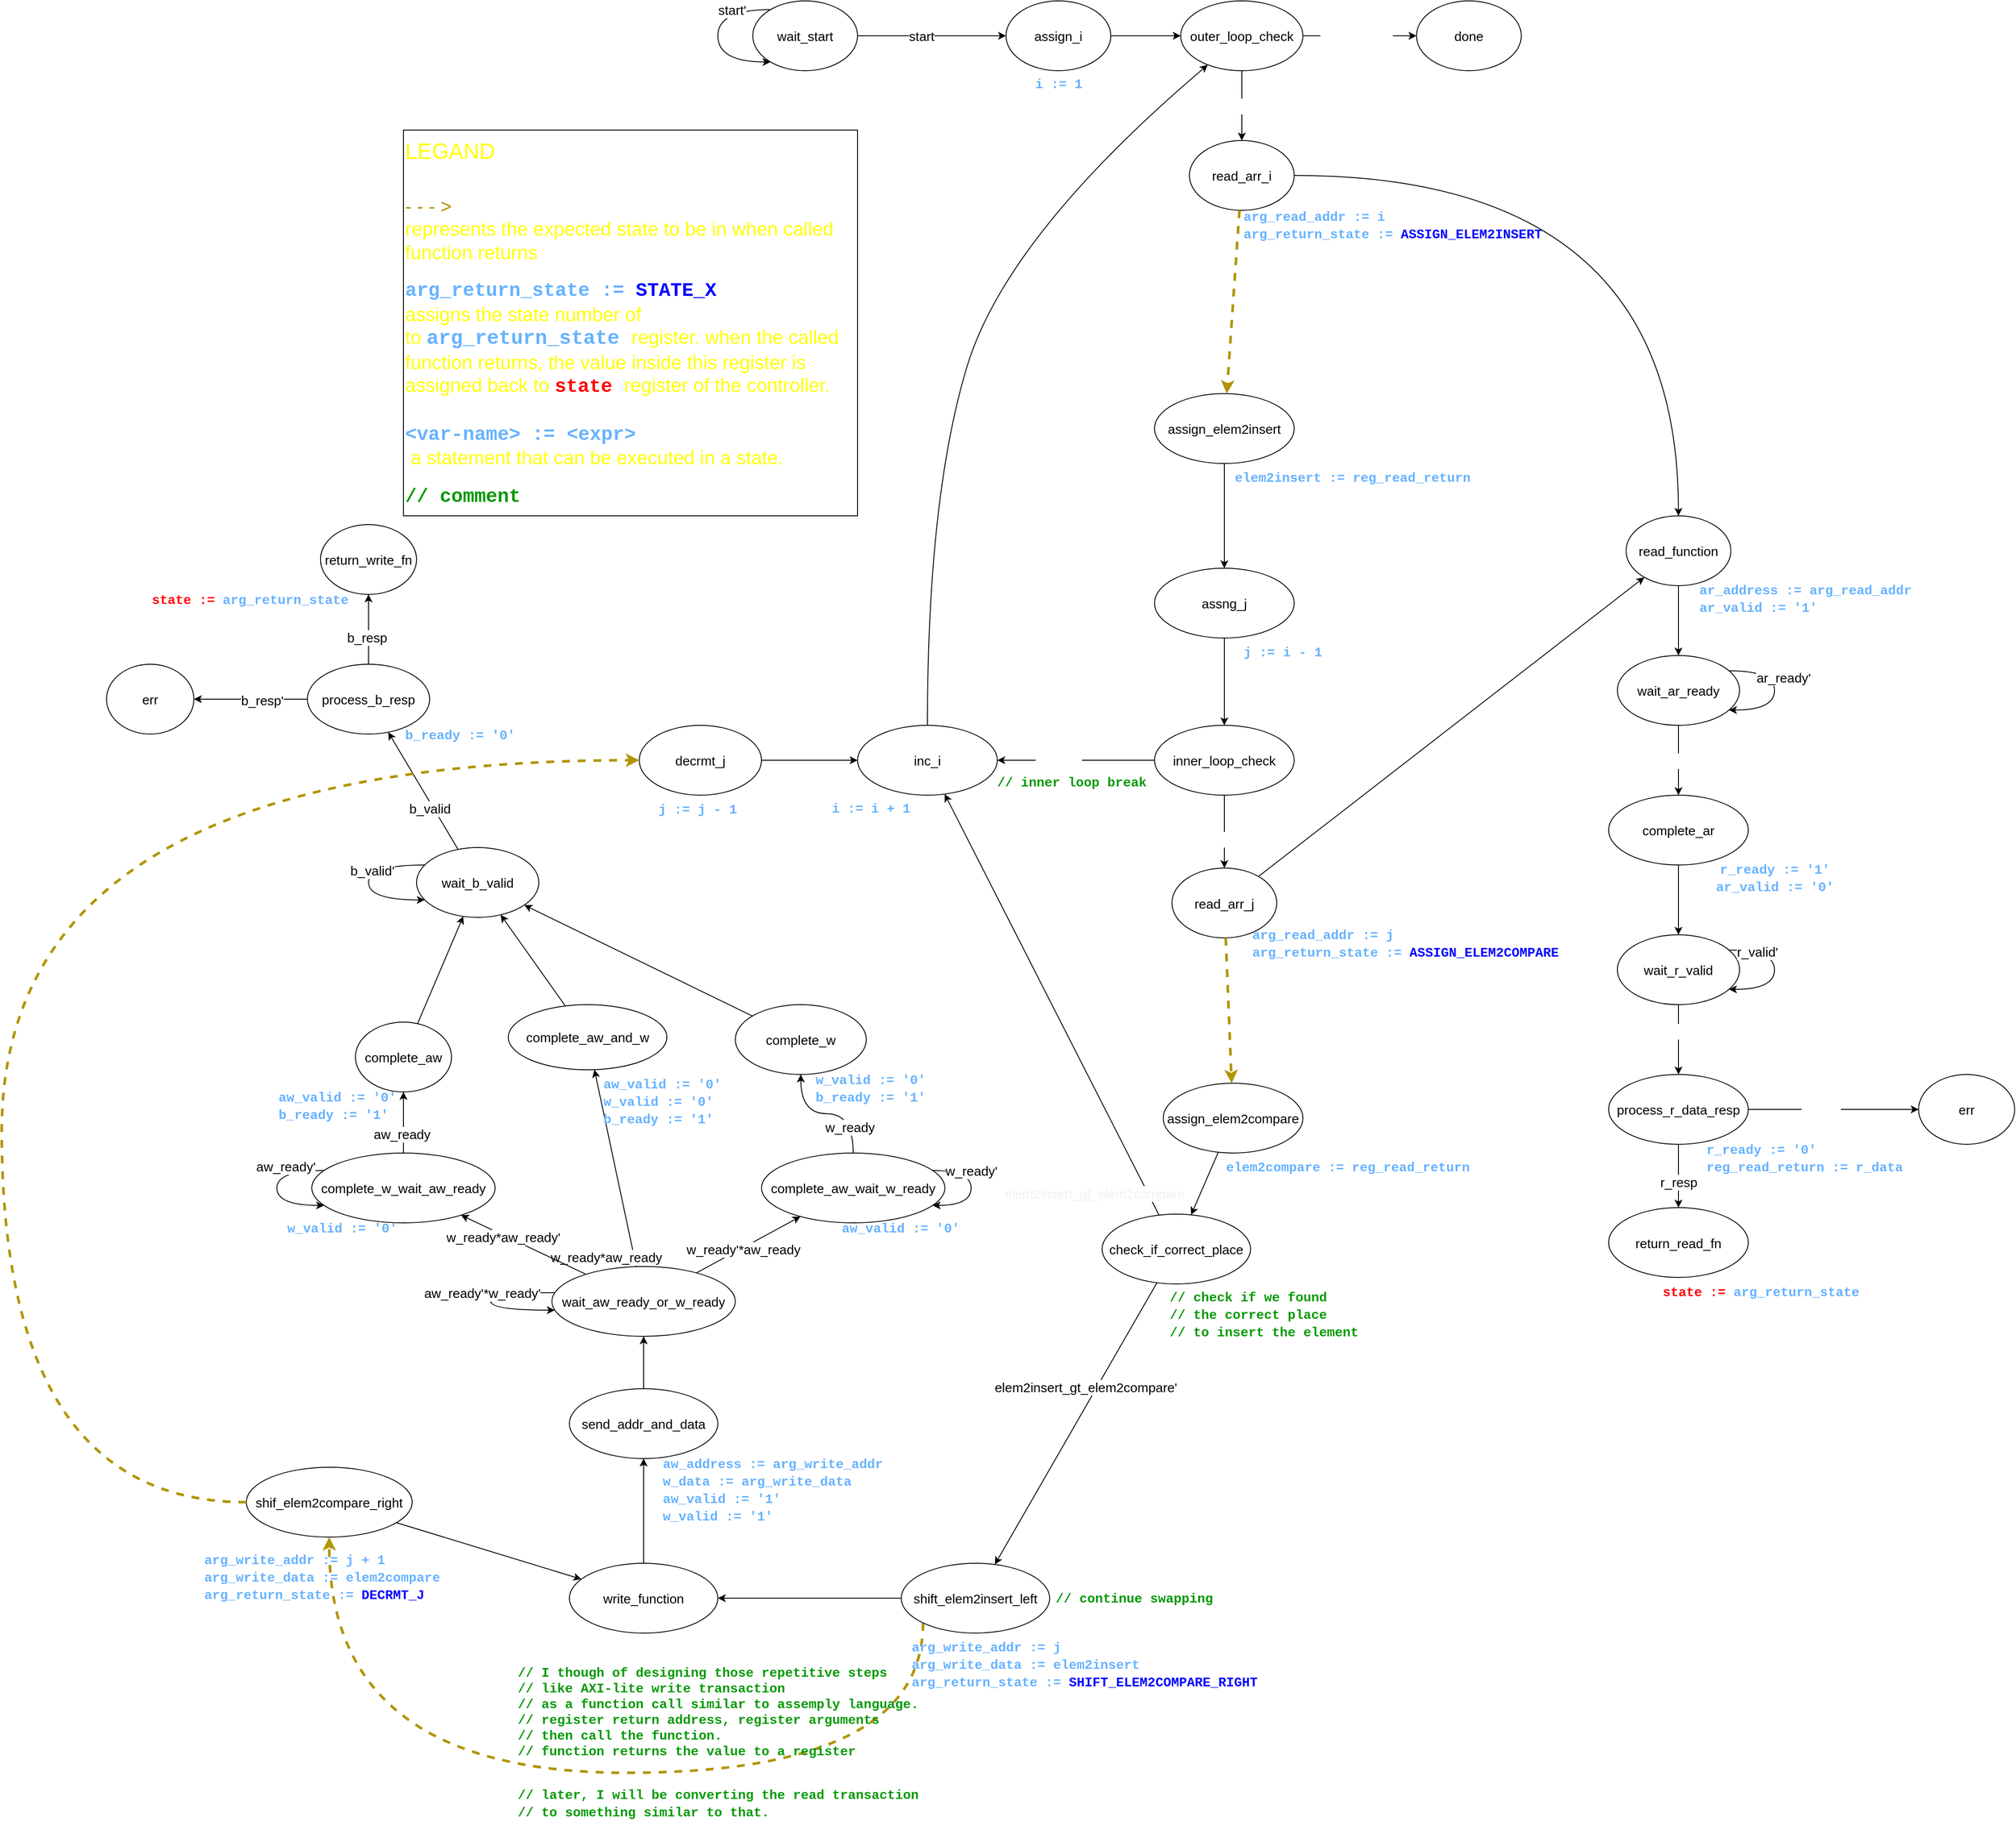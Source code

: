 <mxfile>
    <diagram name="Page-1" id="099fd60b-425b-db50-ffb0-6b813814b670">
        <mxGraphModel dx="3077" dy="1251" grid="1" gridSize="10" guides="1" tooltips="1" connect="1" arrows="1" fold="1" page="1" pageScale="1" pageWidth="850" pageHeight="1100" background="none" math="0" shadow="0">
            <root>
                <mxCell id="0"/>
                <mxCell id="1" parent="0"/>
                <mxCell id="6" value="" style="html=1;fontSize=15;fontStyle=0" parent="1" source="2" target="5" edge="1">
                    <mxGeometry relative="1" as="geometry"/>
                </mxCell>
                <mxCell id="7" value="start" style="edgeLabel;html=1;align=center;verticalAlign=middle;resizable=0;points=[];fontSize=15;" parent="6" vertex="1" connectable="0">
                    <mxGeometry x="-0.143" y="-3" relative="1" as="geometry">
                        <mxPoint y="-3" as="offset"/>
                    </mxGeometry>
                </mxCell>
                <mxCell id="2" value="&lt;font style=&quot;font-size: 15px;&quot;&gt;wait_start&lt;/font&gt;" style="ellipse;whiteSpace=wrap;html=1;rounded=0;" parent="1" vertex="1">
                    <mxGeometry x="120" y="460" width="120" height="80" as="geometry"/>
                </mxCell>
                <mxCell id="3" style="edgeStyle=orthogonalEdgeStyle;html=1;fontSize=15;curved=1;fontStyle=0" parent="1" source="2" target="2" edge="1">
                    <mxGeometry relative="1" as="geometry">
                        <mxPoint x="150" y="570" as="targetPoint"/>
                        <Array as="points">
                            <mxPoint x="80" y="530"/>
                        </Array>
                    </mxGeometry>
                </mxCell>
                <mxCell id="8" value="start'" style="edgeLabel;html=1;align=center;verticalAlign=middle;resizable=0;points=[];fontSize=15;" parent="3" vertex="1" connectable="0">
                    <mxGeometry x="-0.405" y="-10" relative="1" as="geometry">
                        <mxPoint x="9" y="10" as="offset"/>
                    </mxGeometry>
                </mxCell>
                <mxCell id="11" value="" style="html=1;fontSize=15;fontColor=#66B2FF;fontStyle=0" parent="1" source="5" target="10" edge="1">
                    <mxGeometry relative="1" as="geometry"/>
                </mxCell>
                <mxCell id="13" value="" style="html=1;fontSize=15;fontColor=#66B2FF;fontStyle=0" parent="1" source="10" target="12" edge="1">
                    <mxGeometry relative="1" as="geometry"/>
                </mxCell>
                <mxCell id="15" value="i_lt_arr_size'" style="edgeLabel;html=1;align=center;verticalAlign=middle;resizable=0;points=[];fontSize=15;fontColor=#FFFFFF;" parent="13" vertex="1" connectable="0">
                    <mxGeometry x="-0.256" relative="1" as="geometry">
                        <mxPoint x="12" as="offset"/>
                    </mxGeometry>
                </mxCell>
                <mxCell id="17" value="" style="html=1;fontSize=15;fontColor=#FFFFFF;fontStyle=0" parent="1" source="10" target="16" edge="1">
                    <mxGeometry relative="1" as="geometry"/>
                </mxCell>
                <mxCell id="10" value="&lt;font style=&quot;font-size: 15px;&quot;&gt;outer_loop_check&lt;br&gt;&lt;/font&gt;" style="ellipse;whiteSpace=wrap;html=1;rounded=0;" parent="1" vertex="1">
                    <mxGeometry x="610" y="460" width="140" height="80" as="geometry"/>
                </mxCell>
                <mxCell id="12" value="&lt;font style=&quot;font-size: 15px;&quot;&gt;done&lt;br&gt;&lt;/font&gt;" style="ellipse;whiteSpace=wrap;html=1;rounded=0;" parent="1" vertex="1">
                    <mxGeometry x="880" y="460" width="120" height="80" as="geometry"/>
                </mxCell>
                <mxCell id="20" value="i_lt_arr_size" style="edgeLabel;html=1;align=center;verticalAlign=middle;resizable=0;points=[];fontSize=15;fontColor=#FFFFFF;" parent="1" vertex="1" connectable="0">
                    <mxGeometry x="690.001" y="580" as="geometry"/>
                </mxCell>
                <mxCell id="52" value="" style="html=1;fontSize=15;fontColor=#FFFFFF;fontStyle=0" parent="1" source="48" target="85" edge="1">
                    <mxGeometry relative="1" as="geometry">
                        <mxPoint x="700" y="1420" as="targetPoint"/>
                    </mxGeometry>
                </mxCell>
                <mxCell id="53" value="j_gte_0" style="edgeLabel;html=1;align=center;verticalAlign=middle;resizable=0;points=[];fontSize=15;fontColor=#FFFFFF;" parent="52" vertex="1" connectable="0">
                    <mxGeometry x="0.188" relative="1" as="geometry">
                        <mxPoint as="offset"/>
                    </mxGeometry>
                </mxCell>
                <mxCell id="54" style="edgeStyle=orthogonalEdgeStyle;curved=1;html=1;fontSize=15;fontColor=#FFFFFF;fontStyle=0" parent="1" source="48" target="155" edge="1">
                    <mxGeometry relative="1" as="geometry">
                        <mxPoint x="470" y="1330" as="targetPoint"/>
                    </mxGeometry>
                </mxCell>
                <mxCell id="56" value="j_gte_0'" style="edgeLabel;html=1;align=center;verticalAlign=middle;resizable=0;points=[];fontSize=15;fontColor=#FFFFFF;" parent="54" vertex="1" connectable="0">
                    <mxGeometry x="0.42" y="1" relative="1" as="geometry">
                        <mxPoint x="18" y="-1" as="offset"/>
                    </mxGeometry>
                </mxCell>
                <mxCell id="48" value="&lt;font style=&quot;font-size: 15px;&quot;&gt;inner_loop_check&lt;br&gt;&lt;/font&gt;" style="ellipse;whiteSpace=wrap;html=1;rounded=0;" parent="1" vertex="1">
                    <mxGeometry x="580" y="1290" width="160" height="80" as="geometry"/>
                </mxCell>
                <mxCell id="57" value="&lt;font face=&quot;Courier New&quot; color=&quot;#009900&quot;&gt;&lt;b&gt;// inner loop break&lt;/b&gt;&lt;/font&gt;" style="text;html=1;align=center;verticalAlign=middle;resizable=0;points=[];autosize=1;strokeColor=none;fillColor=none;fontSize=15;fontColor=#FFFFFF;" parent="1" vertex="1">
                    <mxGeometry x="390" y="1340" width="190" height="30" as="geometry"/>
                </mxCell>
                <mxCell id="108" value="" style="edgeStyle=none;html=1;fontStyle=0" parent="1" source="102" target="107" edge="1">
                    <mxGeometry relative="1" as="geometry"/>
                </mxCell>
                <mxCell id="121" value="" style="html=1;fontSize=15;fontStyle=0" parent="1" source="107" target="120" edge="1">
                    <mxGeometry relative="1" as="geometry"/>
                </mxCell>
                <mxCell id="123" value="elem2insert_gt_elem2compare'" style="edgeLabel;html=1;align=center;verticalAlign=middle;resizable=0;points=[];fontSize=15;" parent="121" vertex="1" connectable="0">
                    <mxGeometry x="-0.696" y="-1" relative="1" as="geometry">
                        <mxPoint x="-53" y="71" as="offset"/>
                    </mxGeometry>
                </mxCell>
                <mxCell id="131" value="" style="html=1;fontSize=15;fontStyle=0" parent="1" source="120" target="130" edge="1">
                    <mxGeometry relative="1" as="geometry"/>
                </mxCell>
                <mxCell id="128" value="" style="html=1;fontSize=15;fontStyle=0" parent="1" source="125" target="48" edge="1">
                    <mxGeometry relative="1" as="geometry">
                        <mxPoint x="660" y="1310" as="targetPoint"/>
                    </mxGeometry>
                </mxCell>
                <mxCell id="163" value="" style="edgeStyle=none;html=1;" parent="1" source="130" target="162" edge="1">
                    <mxGeometry relative="1" as="geometry"/>
                </mxCell>
                <mxCell id="148" style="html=1;fontSize=15;fontColor=#FF0000;fontStyle=0" parent="1" source="132" target="130" edge="1">
                    <mxGeometry relative="1" as="geometry"/>
                </mxCell>
                <mxCell id="178" style="edgeStyle=none;html=1;fontSize=15;" parent="1" source="149" target="155" edge="1">
                    <mxGeometry relative="1" as="geometry"/>
                </mxCell>
                <mxCell id="161" value="" style="curved=1;endArrow=classic;html=1;fontSize=15;fontColor=#FF0000;fontStyle=0" parent="1" source="155" target="10" edge="1">
                    <mxGeometry width="50" height="50" relative="1" as="geometry">
                        <mxPoint x="420" y="1000" as="sourcePoint"/>
                        <mxPoint x="590" y="240" as="targetPoint"/>
                        <Array as="points">
                            <mxPoint x="320" y="1030"/>
                            <mxPoint x="410" y="730"/>
                        </Array>
                    </mxGeometry>
                </mxCell>
                <mxCell id="169" value="" style="edgeStyle=none;html=1;fontSize=15;" parent="1" source="162" target="168" edge="1">
                    <mxGeometry relative="1" as="geometry"/>
                </mxCell>
                <mxCell id="173" value="" style="edgeStyle=none;html=1;fontSize=15;" parent="1" source="168" target="172" edge="1">
                    <mxGeometry relative="1" as="geometry"/>
                </mxCell>
                <mxCell id="198" value="w_ready*aw_ready" style="edgeLabel;html=1;align=center;verticalAlign=middle;resizable=0;points=[];fontSize=15;" parent="173" vertex="1" connectable="0">
                    <mxGeometry x="0.469" relative="1" as="geometry">
                        <mxPoint y="154" as="offset"/>
                    </mxGeometry>
                </mxCell>
                <mxCell id="175" value="" style="edgeStyle=none;html=1;fontSize=15;" parent="1" source="168" target="174" edge="1">
                    <mxGeometry relative="1" as="geometry"/>
                </mxCell>
                <mxCell id="196" value="w_ready*aw_ready'" style="edgeLabel;html=1;align=center;verticalAlign=middle;resizable=0;points=[];fontSize=15;" parent="175" vertex="1" connectable="0">
                    <mxGeometry x="0.313" y="2" relative="1" as="geometry">
                        <mxPoint as="offset"/>
                    </mxGeometry>
                </mxCell>
                <mxCell id="177" value="" style="edgeStyle=none;html=1;fontSize=15;" parent="1" source="168" target="176" edge="1">
                    <mxGeometry relative="1" as="geometry"/>
                </mxCell>
                <mxCell id="197" value="w_ready'*aw_ready" style="edgeLabel;html=1;align=center;verticalAlign=middle;resizable=0;points=[];fontSize=15;" parent="177" vertex="1" connectable="0">
                    <mxGeometry x="0.219" y="-1" relative="1" as="geometry">
                        <mxPoint x="-20" y="11" as="offset"/>
                    </mxGeometry>
                </mxCell>
                <mxCell id="194" style="edgeStyle=orthogonalEdgeStyle;html=1;fontSize=15;curved=1;" parent="1" source="168" target="168" edge="1">
                    <mxGeometry relative="1" as="geometry">
                        <mxPoint x="-180" y="1900" as="targetPoint"/>
                        <Array as="points">
                            <mxPoint x="-180" y="1950"/>
                        </Array>
                    </mxGeometry>
                </mxCell>
                <mxCell id="195" value="aw_ready'*w_ready'" style="edgeLabel;html=1;align=center;verticalAlign=middle;resizable=0;points=[];fontSize=15;" parent="194" vertex="1" connectable="0">
                    <mxGeometry x="-0.199" y="5" relative="1" as="geometry">
                        <mxPoint x="-17" y="-5" as="offset"/>
                    </mxGeometry>
                </mxCell>
                <mxCell id="168" value="&lt;font style=&quot;font-size: 15px;&quot;&gt;wait_aw_ready_or_w_ready&lt;br&gt;&lt;/font&gt;" style="ellipse;whiteSpace=wrap;html=1;rounded=0;" parent="1" vertex="1">
                    <mxGeometry x="-110" y="1910" width="210" height="80" as="geometry"/>
                </mxCell>
                <mxCell id="180" value="" style="group" parent="1" vertex="1" connectable="0">
                    <mxGeometry x="-10" y="1290" width="140" height="110" as="geometry"/>
                </mxCell>
                <mxCell id="149" value="&lt;font style=&quot;font-size: 15px;&quot;&gt;decrmt_j&lt;br&gt;&lt;/font&gt;" style="ellipse;whiteSpace=wrap;html=1;rounded=0;" parent="180" vertex="1">
                    <mxGeometry width="140" height="80" as="geometry"/>
                </mxCell>
                <mxCell id="179" value="&lt;font face=&quot;Courier New&quot;&gt;&lt;b&gt;&lt;span style=&quot;color: rgb(102, 178, 255); font-size: 15px; font-style: normal; font-variant-ligatures: normal; font-variant-caps: normal; letter-spacing: normal; orphans: 2; text-align: center; text-indent: 0px; text-transform: none; widows: 2; word-spacing: 0px; -webkit-text-stroke-width: 0px; text-decoration-thickness: initial; text-decoration-style: initial; text-decoration-color: initial; float: none; display: inline !important;&quot;&gt;j := j - 1&lt;/span&gt;&lt;/b&gt;&lt;/font&gt;" style="text;whiteSpace=wrap;html=1;fontSize=15;fontColor=#FFFFFF;" parent="180" vertex="1">
                    <mxGeometry x="20" y="80" width="100" height="30" as="geometry"/>
                </mxCell>
                <mxCell id="181" value="" style="group" parent="1" vertex="1" connectable="0">
                    <mxGeometry x="200" y="1290" width="200" height="110" as="geometry"/>
                </mxCell>
                <mxCell id="155" value="&lt;font style=&quot;font-size: 15px;&quot;&gt;inc_i&lt;br&gt;&lt;/font&gt;" style="ellipse;whiteSpace=wrap;html=1;rounded=0;" parent="181" vertex="1">
                    <mxGeometry x="40" width="160" height="80" as="geometry"/>
                </mxCell>
                <mxCell id="160" value="&lt;font color=&quot;#66b2ff&quot;&gt;&lt;font face=&quot;Courier New&quot;&gt;&lt;b&gt;i := i + 1&lt;/b&gt;&lt;/font&gt;&lt;br&gt;&lt;/font&gt;" style="text;html=1;align=center;verticalAlign=middle;resizable=0;points=[];autosize=1;strokeColor=none;fillColor=none;fontSize=15;fontColor=#FFFFFF;" parent="181" vertex="1">
                    <mxGeometry y="80" width="110" height="30" as="geometry"/>
                </mxCell>
                <mxCell id="182" value="" style="group" parent="1" vertex="1" connectable="0">
                    <mxGeometry x="410" y="460" width="120" height="110" as="geometry"/>
                </mxCell>
                <mxCell id="5" value="&lt;font style=&quot;font-size: 15px;&quot;&gt;assign_i&lt;br&gt;&lt;/font&gt;" style="ellipse;whiteSpace=wrap;html=1;rounded=0;" parent="182" vertex="1">
                    <mxGeometry width="120" height="80" as="geometry"/>
                </mxCell>
                <mxCell id="9" value="&lt;font face=&quot;Courier New&quot; color=&quot;#66b2ff&quot;&gt;&lt;b&gt;i := 1&lt;/b&gt;&lt;/font&gt;" style="text;html=1;align=center;verticalAlign=middle;resizable=0;points=[];autosize=1;strokeColor=none;fillColor=none;fontSize=15;" parent="182" vertex="1">
                    <mxGeometry x="20" y="80" width="80" height="30" as="geometry"/>
                </mxCell>
                <mxCell id="186" value="" style="group" parent="1" vertex="1" connectable="0">
                    <mxGeometry x="580" y="1110" width="210" height="110" as="geometry"/>
                </mxCell>
                <mxCell id="125" value="&lt;font style=&quot;font-size: 15px;&quot;&gt;assng_j&lt;br&gt;&lt;/font&gt;" style="ellipse;whiteSpace=wrap;html=1;rounded=0;" parent="186" vertex="1">
                    <mxGeometry width="160" height="80" as="geometry"/>
                </mxCell>
                <mxCell id="129" value="&lt;div style=&quot;text-align: center;&quot;&gt;&lt;span style=&quot;background-color: initial;&quot;&gt;&lt;font face=&quot;Courier New&quot; color=&quot;#66b2ff&quot;&gt;&lt;b&gt;j := i - 1&lt;/b&gt;&lt;/font&gt;&lt;/span&gt;&lt;/div&gt;" style="text;whiteSpace=wrap;html=1;fontSize=15;fontColor=#FFFFFF;" parent="186" vertex="1">
                    <mxGeometry x="100" y="80" width="110" height="30" as="geometry"/>
                </mxCell>
                <mxCell id="191" value="" style="group" parent="1" vertex="1" connectable="0">
                    <mxGeometry x="-160" y="2250" width="480" height="300" as="geometry"/>
                </mxCell>
                <mxCell id="130" value="&lt;font style=&quot;font-size: 15px;&quot;&gt;write_function&lt;br&gt;&lt;/font&gt;" style="ellipse;whiteSpace=wrap;html=1;rounded=0;" parent="191" vertex="1">
                    <mxGeometry x="70" width="170" height="80" as="geometry"/>
                </mxCell>
                <mxCell id="146" value="&lt;div style=&quot;color: rgb(255, 255, 255); text-align: left;&quot;&gt;&lt;b style=&quot;color: rgb(0, 153, 0); font-family: &amp;quot;Courier New&amp;quot;; background-color: initial;&quot;&gt;// later, I will be converting the read transaction&lt;/b&gt;&lt;/div&gt;&lt;div style=&quot;color: rgb(255, 255, 255); text-align: left;&quot;&gt;&lt;b style=&quot;color: rgb(0, 153, 0); font-family: &amp;quot;Courier New&amp;quot;; background-color: initial;&quot;&gt;// to something similar to that.&lt;/b&gt;&lt;/div&gt;" style="text;html=1;align=center;verticalAlign=middle;resizable=0;points=[];autosize=1;strokeColor=none;fillColor=none;fontSize=15;fontColor=#FF0000;" parent="191" vertex="1">
                    <mxGeometry y="250" width="480" height="50" as="geometry"/>
                </mxCell>
                <mxCell id="192" value="" style="group" parent="1" vertex="1" connectable="0">
                    <mxGeometry x="-510" y="2140" width="290" height="150" as="geometry"/>
                </mxCell>
                <mxCell id="132" value="&lt;font style=&quot;font-size: 15px;&quot;&gt;shif_elem2compare_right&lt;br&gt;&lt;/font&gt;" style="ellipse;whiteSpace=wrap;html=1;rounded=0;" parent="192" vertex="1">
                    <mxGeometry x="50" width="190" height="80" as="geometry"/>
                </mxCell>
                <mxCell id="144" value="&lt;font face=&quot;Courier New&quot;&gt;&lt;b&gt;&lt;span style=&quot;color: rgb(102, 178, 255); font-size: 15px; font-style: normal; font-variant-ligatures: normal; font-variant-caps: normal; letter-spacing: normal; orphans: 2; text-align: center; text-indent: 0px; text-transform: none; widows: 2; word-spacing: 0px; -webkit-text-stroke-width: 0px; text-decoration-thickness: initial; text-decoration-style: initial; text-decoration-color: initial; float: none; display: inline !important;&quot;&gt;arg_write_addr := j + 1&lt;br&gt;&lt;/span&gt;&lt;/b&gt;&lt;/font&gt;&lt;b style=&quot;font-family: &amp;quot;Courier New&amp;quot;;&quot;&gt;&lt;span style=&quot;color: rgb(102, 178, 255); text-align: center;&quot;&gt;arg_write_data :=&amp;nbsp;&lt;/span&gt;&lt;/b&gt;&lt;font face=&quot;Courier New&quot;&gt;&lt;font color=&quot;#66b2ff&quot;&gt;&lt;b&gt;elem2compare&lt;/b&gt;&lt;/font&gt;&lt;br style=&quot;border-color: rgb(0, 0, 0); color: rgb(102, 178, 255); font-size: 15px; font-style: normal; font-variant-ligatures: normal; font-variant-caps: normal; letter-spacing: normal; orphans: 2; text-align: center; text-indent: 0px; text-transform: none; widows: 2; word-spacing: 0px; -webkit-text-stroke-width: 0px; text-decoration-thickness: initial; text-decoration-style: initial; text-decoration-color: initial;&quot;&gt;&lt;/font&gt;&lt;b style=&quot;font-family: &amp;quot;Courier New&amp;quot;;&quot;&gt;&lt;span style=&quot;color: rgb(102, 178, 255); text-align: center;&quot;&gt;arg_&lt;/span&gt;&lt;/b&gt;&lt;font face=&quot;Courier New&quot;&gt;&lt;span style=&quot;orphans: 2; text-align: center; text-indent: 0px; widows: 2; text-decoration-thickness: initial; text-decoration-style: initial; text-decoration-color: initial; float: none; display: inline !important;&quot;&gt;&lt;b style=&quot;&quot;&gt;&lt;font color=&quot;#66b2ff&quot;&gt;return_state := &lt;/font&gt;&lt;font color=&quot;#0000ff&quot;&gt;DECRMT_J&lt;/font&gt;&lt;/b&gt;&lt;br&gt;&lt;font color=&quot;#66b2ff&quot;&gt;&lt;b&gt;&amp;nbsp;&lt;/b&gt;&lt;/font&gt;&lt;/span&gt;&lt;/font&gt;" style="text;whiteSpace=wrap;html=1;fontSize=15;fontColor=#FFFFFF;" parent="192" vertex="1">
                    <mxGeometry y="90" width="290" height="60" as="geometry"/>
                </mxCell>
                <mxCell id="202" value="" style="group" parent="1" vertex="1" connectable="0">
                    <mxGeometry x="-425" y="1770" width="250" height="110" as="geometry"/>
                </mxCell>
                <mxCell id="174" value="&lt;font style=&quot;font-size: 15px;&quot;&gt;complete_w_wait_aw_ready&lt;br&gt;&lt;/font&gt;" style="ellipse;whiteSpace=wrap;html=1;rounded=0;" parent="202" vertex="1">
                    <mxGeometry x="40" y="10" width="210" height="80" as="geometry"/>
                </mxCell>
                <mxCell id="201" value="&lt;font face=&quot;Courier New&quot;&gt;&lt;b&gt;&lt;span style=&quot;color: rgb(102, 178, 255); font-size: 15px; font-style: normal; font-variant-ligatures: normal; font-variant-caps: normal; letter-spacing: normal; orphans: 2; text-align: center; text-indent: 0px; text-transform: none; widows: 2; word-spacing: 0px; -webkit-text-stroke-width: 0px; text-decoration-thickness: initial; text-decoration-style: initial; text-decoration-color: initial; float: none; display: inline !important;&quot;&gt;w_valid := '0'&lt;/span&gt;&lt;/b&gt;&lt;/font&gt;&lt;font face=&quot;Courier New&quot;&gt;&lt;span style=&quot;orphans: 2; text-align: center; text-indent: 0px; widows: 2; text-decoration-thickness: initial; text-decoration-style: initial; text-decoration-color: initial; float: none; display: inline !important;&quot;&gt;&lt;br&gt;&lt;font color=&quot;#66b2ff&quot;&gt;&lt;b&gt;&amp;nbsp;&lt;/b&gt;&lt;/font&gt;&lt;/span&gt;&lt;/font&gt;" style="text;whiteSpace=wrap;html=1;fontSize=15;fontColor=#FFFFFF;" parent="202" vertex="1">
                    <mxGeometry x="10" y="80" width="140" height="30" as="geometry"/>
                </mxCell>
                <mxCell id="204" style="edgeStyle=orthogonalEdgeStyle;curved=1;html=1;fontSize=15;" parent="202" source="174" target="174" edge="1">
                    <mxGeometry relative="1" as="geometry">
                        <Array as="points">
                            <mxPoint y="70"/>
                        </Array>
                    </mxGeometry>
                </mxCell>
                <mxCell id="209" value="aw_ready'" style="edgeLabel;html=1;align=center;verticalAlign=middle;resizable=0;points=[];fontSize=15;" parent="204" vertex="1" connectable="0">
                    <mxGeometry x="-0.565" y="3" relative="1" as="geometry">
                        <mxPoint x="-12" y="-8" as="offset"/>
                    </mxGeometry>
                </mxCell>
                <mxCell id="203" value="" style="group" parent="1" vertex="1" connectable="0">
                    <mxGeometry x="130" y="1780" width="230" height="100" as="geometry"/>
                </mxCell>
                <mxCell id="176" value="&lt;font style=&quot;font-size: 15px;&quot;&gt;complete_aw_wait_w_ready&lt;br&gt;&lt;/font&gt;" style="ellipse;whiteSpace=wrap;html=1;rounded=0;" parent="203" vertex="1">
                    <mxGeometry width="210" height="80" as="geometry"/>
                </mxCell>
                <mxCell id="200" value="&lt;font face=&quot;Courier New&quot;&gt;&lt;b&gt;&lt;span style=&quot;color: rgb(102, 178, 255); font-size: 15px; font-style: normal; font-variant-ligatures: normal; font-variant-caps: normal; letter-spacing: normal; orphans: 2; text-align: center; text-indent: 0px; text-transform: none; widows: 2; word-spacing: 0px; -webkit-text-stroke-width: 0px; text-decoration-thickness: initial; text-decoration-style: initial; text-decoration-color: initial; float: none; display: inline !important;&quot;&gt;aw_valid := '0'&lt;/span&gt;&lt;/b&gt;&lt;/font&gt;&lt;font face=&quot;Courier New&quot;&gt;&lt;span style=&quot;orphans: 2; text-align: center; text-indent: 0px; widows: 2; text-decoration-thickness: initial; text-decoration-style: initial; text-decoration-color: initial; float: none; display: inline !important;&quot;&gt;&lt;br&gt;&lt;font color=&quot;#66b2ff&quot;&gt;&lt;b&gt;&amp;nbsp;&lt;/b&gt;&lt;/font&gt;&lt;/span&gt;&lt;/font&gt;" style="text;whiteSpace=wrap;html=1;fontSize=15;fontColor=#FFFFFF;" parent="203" vertex="1">
                    <mxGeometry x="90" y="70" width="140" height="30" as="geometry"/>
                </mxCell>
                <mxCell id="214" style="edgeStyle=orthogonalEdgeStyle;curved=1;html=1;fontSize=15;" parent="203" source="176" target="176" edge="1">
                    <mxGeometry relative="1" as="geometry">
                        <Array as="points">
                            <mxPoint x="240" y="60"/>
                        </Array>
                    </mxGeometry>
                </mxCell>
                <mxCell id="215" value="w_ready'" style="edgeLabel;html=1;align=center;verticalAlign=middle;resizable=0;points=[];fontSize=15;" parent="214" vertex="1" connectable="0">
                    <mxGeometry x="-0.615" y="-1" relative="1" as="geometry">
                        <mxPoint x="19" y="-1" as="offset"/>
                    </mxGeometry>
                </mxCell>
                <mxCell id="226" value="" style="html=1;fontSize=15;" parent="1" source="210" target="243" edge="1">
                    <mxGeometry relative="1" as="geometry">
                        <mxPoint x="-210" y="1470.0" as="targetPoint"/>
                    </mxGeometry>
                </mxCell>
                <mxCell id="211" value="" style="edgeStyle=orthogonalEdgeStyle;curved=1;html=1;fontSize=15;" parent="1" source="174" target="210" edge="1">
                    <mxGeometry relative="1" as="geometry"/>
                </mxCell>
                <mxCell id="233" value="aw_ready" style="edgeLabel;html=1;align=center;verticalAlign=middle;resizable=0;points=[];fontSize=15;" parent="211" vertex="1" connectable="0">
                    <mxGeometry x="-0.356" y="2" relative="1" as="geometry">
                        <mxPoint as="offset"/>
                    </mxGeometry>
                </mxCell>
                <mxCell id="217" value="" style="edgeStyle=orthogonalEdgeStyle;curved=1;html=1;fontSize=15;" parent="1" source="176" target="216" edge="1">
                    <mxGeometry relative="1" as="geometry"/>
                </mxCell>
                <mxCell id="224" value="w_ready" style="edgeLabel;html=1;align=center;verticalAlign=middle;resizable=0;points=[];fontSize=15;" parent="217" vertex="1" connectable="0">
                    <mxGeometry x="-0.171" y="-1" relative="1" as="geometry">
                        <mxPoint x="13" y="16" as="offset"/>
                    </mxGeometry>
                </mxCell>
                <mxCell id="227" style="html=1;fontSize=15;" parent="1" source="172" target="243" edge="1">
                    <mxGeometry relative="1" as="geometry">
                        <mxPoint x="-185.74" y="1467.521" as="targetPoint"/>
                    </mxGeometry>
                </mxCell>
                <mxCell id="228" style="html=1;fontSize=15;" parent="1" source="216" target="243" edge="1">
                    <mxGeometry relative="1" as="geometry">
                        <mxPoint x="-140" y="1430.0" as="targetPoint"/>
                    </mxGeometry>
                </mxCell>
                <mxCell id="235" value="" style="group" parent="1" vertex="1" connectable="0">
                    <mxGeometry x="-90" y="2050" width="370" height="160" as="geometry"/>
                </mxCell>
                <mxCell id="162" value="&lt;font style=&quot;font-size: 15px;&quot;&gt;send_addr_and_data&lt;br&gt;&lt;/font&gt;" style="ellipse;whiteSpace=wrap;html=1;rounded=0;" parent="235" vertex="1">
                    <mxGeometry width="170" height="80" as="geometry"/>
                </mxCell>
                <mxCell id="165" value="&lt;font face=&quot;Courier New&quot;&gt;&lt;b&gt;&lt;span style=&quot;color: rgb(102, 178, 255); font-size: 15px; font-style: normal; font-variant-ligatures: normal; font-variant-caps: normal; letter-spacing: normal; orphans: 2; text-align: center; text-indent: 0px; text-transform: none; widows: 2; word-spacing: 0px; -webkit-text-stroke-width: 0px; text-decoration-thickness: initial; text-decoration-style: initial; text-decoration-color: initial; float: none; display: inline !important;&quot;&gt;aw_address := arg_write_addr&lt;br&gt;&lt;/span&gt;&lt;/b&gt;&lt;/font&gt;&lt;span style=&quot;font-family: &amp;quot;Courier New&amp;quot;;&quot;&gt;&lt;span style=&quot;color: rgb(102, 178, 255); text-align: center;&quot;&gt;&lt;b&gt;w_data&lt;/b&gt; &lt;b&gt;:=&amp;nbsp;&lt;/b&gt;&lt;/span&gt;&lt;/span&gt;&lt;font face=&quot;Courier New&quot;&gt;&lt;font color=&quot;#66b2ff&quot;&gt;&lt;b&gt;arg_write_data&lt;/b&gt;&lt;/font&gt;&lt;br style=&quot;border-color: rgb(0, 0, 0); color: rgb(102, 178, 255); font-size: 15px; font-style: normal; font-variant-ligatures: normal; font-variant-caps: normal; letter-spacing: normal; orphans: 2; text-align: center; text-indent: 0px; text-transform: none; widows: 2; word-spacing: 0px; -webkit-text-stroke-width: 0px; text-decoration-thickness: initial; text-decoration-style: initial; text-decoration-color: initial;&quot;&gt;&lt;/font&gt;&lt;font face=&quot;Courier New&quot;&gt;&lt;span style=&quot;orphans: 2; text-align: center; text-indent: 0px; widows: 2; text-decoration-thickness: initial; text-decoration-style: initial; text-decoration-color: initial; float: none; display: inline !important;&quot;&gt;&lt;b style=&quot;&quot;&gt;&lt;font color=&quot;#66b2ff&quot;&gt;aw_valid := '1'&lt;br&gt;&lt;/font&gt;&lt;/b&gt;&lt;/span&gt;&lt;/font&gt;&lt;b style=&quot;font-family: &amp;quot;Courier New&amp;quot;; text-align: center;&quot;&gt;&lt;font color=&quot;#66b2ff&quot;&gt;w_valid := '1'&lt;/font&gt;&lt;/b&gt;&lt;font face=&quot;Courier New&quot;&gt;&lt;span style=&quot;orphans: 2; text-align: center; text-indent: 0px; widows: 2; text-decoration-thickness: initial; text-decoration-style: initial; text-decoration-color: initial; float: none; display: inline !important;&quot;&gt;&lt;br&gt;&lt;font color=&quot;#66b2ff&quot;&gt;&lt;b&gt;&amp;nbsp;&lt;/b&gt;&lt;/font&gt;&lt;/span&gt;&lt;/font&gt;" style="text;whiteSpace=wrap;html=1;fontSize=15;fontColor=#FFFFFF;" parent="235" vertex="1">
                    <mxGeometry x="105" y="70" width="265" height="90" as="geometry"/>
                </mxCell>
                <mxCell id="248" value="" style="html=1;fontSize=15;" edge="1" parent="1" source="243" target="247">
                    <mxGeometry relative="1" as="geometry"/>
                </mxCell>
                <mxCell id="249" value="b_valid" style="edgeLabel;html=1;align=center;verticalAlign=middle;resizable=0;points=[];fontSize=15;" vertex="1" connectable="0" parent="248">
                    <mxGeometry x="0.216" y="2" relative="1" as="geometry">
                        <mxPoint x="18" y="33" as="offset"/>
                    </mxGeometry>
                </mxCell>
                <mxCell id="243" value="&lt;font style=&quot;font-size: 15px;&quot;&gt;wait_b_valid&lt;br&gt;&lt;/font&gt;" style="ellipse;whiteSpace=wrap;html=1;rounded=0;" vertex="1" parent="1">
                    <mxGeometry x="-265" y="1430" width="140" height="80" as="geometry"/>
                </mxCell>
                <mxCell id="255" value="" style="html=1;fontSize=15;" edge="1" parent="1" source="247" target="238">
                    <mxGeometry relative="1" as="geometry"/>
                </mxCell>
                <mxCell id="258" value="b_resp" style="edgeLabel;html=1;align=center;verticalAlign=middle;resizable=0;points=[];fontSize=15;" vertex="1" connectable="0" parent="255">
                    <mxGeometry x="-0.217" y="2" relative="1" as="geometry">
                        <mxPoint as="offset"/>
                    </mxGeometry>
                </mxCell>
                <mxCell id="257" value="" style="group" vertex="1" connectable="0" parent="1">
                    <mxGeometry x="-570" y="1060" width="305" height="100" as="geometry"/>
                </mxCell>
                <mxCell id="238" value="&lt;font style=&quot;font-size: 15px;&quot;&gt;return_write_fn&lt;br&gt;&lt;/font&gt;" style="ellipse;whiteSpace=wrap;html=1;rounded=0;" vertex="1" parent="257">
                    <mxGeometry x="195" width="110" height="80" as="geometry"/>
                </mxCell>
                <mxCell id="239" value="&lt;font face=&quot;Courier New&quot;&gt;&lt;b&gt;&lt;font color=&quot;#ff0000&quot;&gt;state :=&lt;/font&gt;&lt;font color=&quot;#66b2ff&quot;&gt;&amp;nbsp;&lt;/font&gt;&lt;/b&gt;&lt;/font&gt;&lt;b style=&quot;font-family: &amp;quot;Courier New&amp;quot;;&quot;&gt;&lt;span style=&quot;color: rgb(102, 178, 255);&quot;&gt;arg_&lt;/span&gt;&lt;/b&gt;&lt;font face=&quot;Courier New&quot;&gt;&lt;font color=&quot;#66b2ff&quot;&gt;&lt;b&gt;return_state&amp;nbsp;&lt;/b&gt;&lt;/font&gt;&lt;/font&gt;" style="text;whiteSpace=wrap;html=1;fontSize=15;fontColor=#FFFFFF;" vertex="1" parent="257">
                    <mxGeometry y="70" width="240" height="30" as="geometry"/>
                </mxCell>
                <mxCell id="259" value="&lt;font style=&quot;font-size: 15px;&quot;&gt;err&lt;br&gt;&lt;/font&gt;" style="ellipse;whiteSpace=wrap;html=1;rounded=0;" vertex="1" parent="1">
                    <mxGeometry x="-620" y="1220" width="100" height="80" as="geometry"/>
                </mxCell>
                <mxCell id="260" value="" style="html=1;fontSize=15;" edge="1" parent="1" source="247" target="259">
                    <mxGeometry relative="1" as="geometry"/>
                </mxCell>
                <mxCell id="261" value="b_resp'" style="edgeLabel;html=1;align=center;verticalAlign=middle;resizable=0;points=[];fontSize=15;" vertex="1" connectable="0" parent="260">
                    <mxGeometry x="-0.192" y="1" relative="1" as="geometry">
                        <mxPoint as="offset"/>
                    </mxGeometry>
                </mxCell>
                <mxCell id="262" value="" style="group" vertex="1" connectable="0" parent="1">
                    <mxGeometry x="100" y="1610" width="230" height="120" as="geometry"/>
                </mxCell>
                <mxCell id="216" value="&lt;font style=&quot;font-size: 15px;&quot;&gt;complete_w&lt;br&gt;&lt;/font&gt;" style="ellipse;whiteSpace=wrap;html=1;rounded=0;" parent="262" vertex="1">
                    <mxGeometry width="150" height="80" as="geometry"/>
                </mxCell>
                <mxCell id="218" value="&lt;font face=&quot;Courier New&quot;&gt;&lt;b&gt;&lt;span style=&quot;color: rgb(102, 178, 255); font-size: 15px; font-style: normal; font-variant-ligatures: normal; font-variant-caps: normal; letter-spacing: normal; orphans: 2; text-align: center; text-indent: 0px; text-transform: none; widows: 2; word-spacing: 0px; -webkit-text-stroke-width: 0px; text-decoration-thickness: initial; text-decoration-style: initial; text-decoration-color: initial; float: none; display: inline !important;&quot;&gt;w_valid := '0'&lt;/span&gt;&lt;/b&gt;&lt;/font&gt;&lt;font face=&quot;Courier New&quot;&gt;&lt;span style=&quot;orphans: 2; text-align: center; text-indent: 0px; widows: 2; text-decoration-thickness: initial; text-decoration-style: initial; text-decoration-color: initial; float: none; display: inline !important;&quot;&gt;&lt;br&gt;&lt;/span&gt;&lt;/font&gt;&lt;b style=&quot;font-family: &amp;quot;Courier New&amp;quot;;&quot;&gt;&lt;span style=&quot;color: rgb(102, 178, 255); text-align: center;&quot;&gt;b_ready := '1'&lt;/span&gt;&lt;/b&gt;&lt;font face=&quot;Courier New&quot;&gt;&lt;span style=&quot;orphans: 2; text-align: center; text-indent: 0px; widows: 2; text-decoration-thickness: initial; text-decoration-style: initial; text-decoration-color: initial; float: none; display: inline !important;&quot;&gt;&lt;font color=&quot;#66b2ff&quot;&gt;&lt;b&gt;&amp;nbsp;&lt;/b&gt;&lt;/font&gt;&lt;/span&gt;&lt;/font&gt;" style="text;whiteSpace=wrap;html=1;fontSize=15;fontColor=#FFFFFF;" parent="262" vertex="1">
                    <mxGeometry x="90" y="70" width="140" height="50" as="geometry"/>
                </mxCell>
                <mxCell id="263" value="" style="group" vertex="1" connectable="0" parent="1">
                    <mxGeometry x="-160" y="1610" width="245" height="140" as="geometry"/>
                </mxCell>
                <mxCell id="172" value="&lt;font style=&quot;font-size: 15px;&quot;&gt;complete_aw_and_w&lt;br&gt;&lt;/font&gt;" style="ellipse;whiteSpace=wrap;html=1;rounded=0;" parent="263" vertex="1">
                    <mxGeometry width="181.622" height="74.667" as="geometry"/>
                </mxCell>
                <mxCell id="221" value="&lt;font face=&quot;Courier New&quot;&gt;&lt;b&gt;&lt;span style=&quot;color: rgb(102, 178, 255); font-size: 15px; font-style: normal; font-variant-ligatures: normal; font-variant-caps: normal; letter-spacing: normal; orphans: 2; text-align: center; text-indent: 0px; text-transform: none; widows: 2; word-spacing: 0px; -webkit-text-stroke-width: 0px; text-decoration-thickness: initial; text-decoration-style: initial; text-decoration-color: initial; float: none; display: inline !important;&quot;&gt;aw_valid := '0'&lt;/span&gt;&lt;/b&gt;&lt;/font&gt;&lt;font face=&quot;Courier New&quot;&gt;&lt;span style=&quot;orphans: 2; text-align: center; text-indent: 0px; widows: 2; text-decoration-thickness: initial; text-decoration-style: initial; text-decoration-color: initial; float: none; display: inline !important;&quot;&gt;&lt;br&gt;&lt;/span&gt;&lt;/font&gt;&lt;font face=&quot;Courier New&quot;&gt;&lt;b&gt;&lt;span style=&quot;color: rgb(102, 178, 255); text-align: center;&quot;&gt;w_valid := '0'&lt;br&gt;&lt;/span&gt;&lt;/b&gt;&lt;/font&gt;&lt;b style=&quot;font-family: &amp;quot;Courier New&amp;quot;;&quot;&gt;&lt;span style=&quot;color: rgb(102, 178, 255); text-align: center;&quot;&gt;b_ready := '1'&lt;/span&gt;&lt;/b&gt;&lt;font face=&quot;Courier New&quot;&gt;&lt;span style=&quot;text-align: center;&quot;&gt;&lt;br&gt;&lt;/span&gt;&lt;/font&gt;" style="text;whiteSpace=wrap;html=1;fontSize=15;fontColor=#FFFFFF;" parent="263" vertex="1">
                    <mxGeometry x="106.62" y="74.66" width="138.38" height="65.34" as="geometry"/>
                </mxCell>
                <mxCell id="264" value="" style="group" vertex="1" connectable="0" parent="1">
                    <mxGeometry x="-425" y="1630" width="200" height="120" as="geometry"/>
                </mxCell>
                <mxCell id="210" value="&lt;font style=&quot;font-size: 15px;&quot;&gt;complete_aw&lt;br&gt;&lt;/font&gt;" style="ellipse;whiteSpace=wrap;html=1;rounded=0;" parent="264" vertex="1">
                    <mxGeometry x="90" width="110" height="80" as="geometry"/>
                </mxCell>
                <mxCell id="212" value="&lt;font face=&quot;Courier New&quot;&gt;&lt;b&gt;&lt;span style=&quot;color: rgb(102, 178, 255); font-size: 15px; font-style: normal; font-variant-ligatures: normal; font-variant-caps: normal; letter-spacing: normal; orphans: 2; text-align: center; text-indent: 0px; text-transform: none; widows: 2; word-spacing: 0px; -webkit-text-stroke-width: 0px; text-decoration-thickness: initial; text-decoration-style: initial; text-decoration-color: initial; float: none; display: inline !important;&quot;&gt;aw_valid := '0'&lt;/span&gt;&lt;/b&gt;&lt;/font&gt;&lt;font face=&quot;Courier New&quot;&gt;&lt;span style=&quot;orphans: 2; text-align: center; text-indent: 0px; widows: 2; text-decoration-thickness: initial; text-decoration-style: initial; text-decoration-color: initial; float: none; display: inline !important;&quot;&gt;&lt;br&gt;&lt;/span&gt;&lt;/font&gt;&lt;b style=&quot;font-family: &amp;quot;Courier New&amp;quot;;&quot;&gt;&lt;span style=&quot;color: rgb(102, 178, 255); text-align: center;&quot;&gt;b_ready := '1'&lt;/span&gt;&lt;/b&gt;&lt;font face=&quot;Courier New&quot;&gt;&lt;span style=&quot;orphans: 2; text-align: center; text-indent: 0px; widows: 2; text-decoration-thickness: initial; text-decoration-style: initial; text-decoration-color: initial; float: none; display: inline !important;&quot;&gt;&lt;font color=&quot;#66b2ff&quot;&gt;&lt;b&gt;&amp;nbsp;&lt;/b&gt;&lt;/font&gt;&lt;/span&gt;&lt;/font&gt;" style="text;whiteSpace=wrap;html=1;fontSize=15;fontColor=#FFFFFF;" parent="264" vertex="1">
                    <mxGeometry y="70" width="140" height="50" as="geometry"/>
                </mxCell>
                <mxCell id="266" style="edgeStyle=orthogonalEdgeStyle;curved=1;html=1;fontSize=15;" edge="1" parent="1" source="243" target="243">
                    <mxGeometry relative="1" as="geometry">
                        <Array as="points">
                            <mxPoint x="-320" y="1450"/>
                        </Array>
                    </mxGeometry>
                </mxCell>
                <mxCell id="267" value="b_valid'" style="edgeLabel;html=1;align=center;verticalAlign=middle;resizable=0;points=[];fontSize=15;" vertex="1" connectable="0" parent="266">
                    <mxGeometry x="-0.171" y="4" relative="1" as="geometry">
                        <mxPoint as="offset"/>
                    </mxGeometry>
                </mxCell>
                <mxCell id="268" value="" style="edgeStyle=orthogonalEdgeStyle;curved=1;html=1;fontSize=15;fontColor=#FFFFFF;fontStyle=0" edge="1" parent="1" source="286" target="271">
                    <mxGeometry relative="1" as="geometry"/>
                </mxCell>
                <mxCell id="269" value="" style="edgeStyle=orthogonalEdgeStyle;curved=1;html=1;fontSize=15;fontColor=#FFFFFF;fontStyle=0" edge="1" parent="1" source="271" target="289">
                    <mxGeometry relative="1" as="geometry"/>
                </mxCell>
                <mxCell id="270" value="ar_ready" style="edgeLabel;html=1;align=center;verticalAlign=middle;resizable=0;points=[];fontSize=15;fontColor=#FFFFFF;" vertex="1" connectable="0" parent="269">
                    <mxGeometry x="0.35" relative="1" as="geometry">
                        <mxPoint y="-14" as="offset"/>
                    </mxGeometry>
                </mxCell>
                <mxCell id="271" value="&lt;font style=&quot;font-size: 15px;&quot;&gt;wait_ar_ready&lt;br&gt;&lt;/font&gt;" style="ellipse;whiteSpace=wrap;html=1;rounded=0;" vertex="1" parent="1">
                    <mxGeometry x="1110" y="1210" width="140" height="80" as="geometry"/>
                </mxCell>
                <mxCell id="272" value="" style="edgeStyle=orthogonalEdgeStyle;curved=1;html=1;fontSize=15;fontColor=#FFFFFF;fontStyle=0" edge="1" parent="1" source="289" target="277">
                    <mxGeometry relative="1" as="geometry"/>
                </mxCell>
                <mxCell id="275" value="" style="edgeStyle=orthogonalEdgeStyle;curved=1;html=1;fontSize=15;fontColor=#FFFFFF;fontStyle=0" edge="1" parent="1" source="277" target="292">
                    <mxGeometry relative="1" as="geometry"/>
                </mxCell>
                <mxCell id="276" value="r_valid" style="edgeLabel;html=1;align=center;verticalAlign=middle;resizable=0;points=[];fontSize=15;fontColor=#FFFFFF;" vertex="1" connectable="0" parent="275">
                    <mxGeometry x="-0.245" relative="1" as="geometry">
                        <mxPoint as="offset"/>
                    </mxGeometry>
                </mxCell>
                <mxCell id="277" value="&lt;font style=&quot;font-size: 15px;&quot;&gt;wait_r_valid&lt;br&gt;&lt;/font&gt;" style="ellipse;whiteSpace=wrap;html=1;rounded=0;" vertex="1" parent="1">
                    <mxGeometry x="1110" y="1530" width="140" height="80" as="geometry"/>
                </mxCell>
                <mxCell id="280" value="" style="edgeStyle=orthogonalEdgeStyle;curved=1;html=1;fontSize=15;fontColor=#FFFFFF;fontStyle=0" edge="1" parent="1" source="292" target="284">
                    <mxGeometry relative="1" as="geometry">
                        <mxPoint x="1400" y="1730" as="targetPoint"/>
                    </mxGeometry>
                </mxCell>
                <mxCell id="281" value="r_resp'" style="edgeLabel;html=1;align=center;verticalAlign=middle;resizable=0;points=[];fontSize=15;fontColor=#FFFFFF;" vertex="1" connectable="0" parent="280">
                    <mxGeometry x="-0.241" y="-3" relative="1" as="geometry">
                        <mxPoint x="9" y="-3" as="offset"/>
                    </mxGeometry>
                </mxCell>
                <mxCell id="284" value="&lt;font style=&quot;font-size: 15px;&quot;&gt;err&lt;br&gt;&lt;/font&gt;" style="ellipse;whiteSpace=wrap;html=1;rounded=0;" vertex="1" parent="1">
                    <mxGeometry x="1455" y="1690" width="110" height="80" as="geometry"/>
                </mxCell>
                <mxCell id="288" value="" style="group" vertex="1" connectable="0" parent="1">
                    <mxGeometry x="1080" y="1567.5" width="290" height="120" as="geometry"/>
                </mxCell>
                <mxCell id="289" value="&lt;font style=&quot;font-size: 15px;&quot;&gt;complete_ar&lt;br&gt;&lt;/font&gt;" style="ellipse;whiteSpace=wrap;html=1;rounded=0;" vertex="1" parent="288">
                    <mxGeometry x="20" y="-197.5" width="160" height="80" as="geometry"/>
                </mxCell>
                <mxCell id="290" value="&lt;font color=&quot;#66b2ff&quot;&gt;&lt;font face=&quot;Courier New&quot;&gt;&lt;b&gt;r_ready := '1'&lt;br&gt;ar_valid := '0'&lt;/b&gt;&lt;/font&gt;&lt;br&gt;&lt;/font&gt;" style="text;html=1;align=center;verticalAlign=middle;resizable=0;points=[];autosize=1;strokeColor=none;fillColor=none;fontSize=15;fontColor=#FFFFFF;" vertex="1" parent="288">
                    <mxGeometry x="130" y="-127.5" width="160" height="50" as="geometry"/>
                </mxCell>
                <mxCell id="294" style="edgeStyle=orthogonalEdgeStyle;curved=1;html=1;fontSize=15;" edge="1" parent="1" source="271" target="271">
                    <mxGeometry relative="1" as="geometry">
                        <Array as="points">
                            <mxPoint x="1290" y="1272.5"/>
                        </Array>
                    </mxGeometry>
                </mxCell>
                <mxCell id="295" value="ar_ready'" style="edgeLabel;html=1;align=center;verticalAlign=middle;resizable=0;points=[];fontSize=15;" vertex="1" connectable="0" parent="294">
                    <mxGeometry x="-0.449" y="-7" relative="1" as="geometry">
                        <mxPoint x="21" as="offset"/>
                    </mxGeometry>
                </mxCell>
                <mxCell id="296" value="" style="group" vertex="1" connectable="0" parent="1">
                    <mxGeometry x="1120" y="1050" width="340" height="120" as="geometry"/>
                </mxCell>
                <mxCell id="286" value="&lt;font style=&quot;font-size: 15px;&quot;&gt;read_function&lt;br&gt;&lt;/font&gt;" style="ellipse;whiteSpace=wrap;html=1;rounded=0;" vertex="1" parent="296">
                    <mxGeometry width="120" height="80" as="geometry"/>
                </mxCell>
                <mxCell id="287" value="&lt;div style=&quot;text-align: left;&quot;&gt;&lt;b style=&quot;color: rgb(102, 178, 255); background-color: initial;&quot;&gt;&lt;font face=&quot;Courier New&quot;&gt;ar_address := arg_read_addr&lt;/font&gt;&lt;/b&gt;&lt;/div&gt;&lt;font color=&quot;#66b2ff&quot;&gt;&lt;div style=&quot;text-align: left;&quot;&gt;&lt;b style=&quot;background-color: initial;&quot;&gt;&lt;font face=&quot;Courier New&quot;&gt;ar_valid := '1'&lt;/font&gt;&lt;/b&gt;&lt;/div&gt;&lt;/font&gt;" style="text;html=1;align=center;verticalAlign=middle;resizable=0;points=[];autosize=1;strokeColor=none;fillColor=none;fontSize=15;fontColor=#FFFFFF;" vertex="1" parent="296">
                    <mxGeometry x="70" y="70" width="270" height="50" as="geometry"/>
                </mxCell>
                <mxCell id="297" style="edgeStyle=orthogonalEdgeStyle;curved=1;html=1;fontSize=15;" edge="1" parent="1" source="277" target="277">
                    <mxGeometry relative="1" as="geometry">
                        <Array as="points">
                            <mxPoint x="1290" y="1592.5"/>
                        </Array>
                    </mxGeometry>
                </mxCell>
                <mxCell id="298" value="r_valid'" style="edgeLabel;html=1;align=center;verticalAlign=middle;resizable=0;points=[];fontSize=15;" vertex="1" connectable="0" parent="297">
                    <mxGeometry x="-0.572" y="-1" relative="1" as="geometry">
                        <mxPoint as="offset"/>
                    </mxGeometry>
                </mxCell>
                <mxCell id="301" value="" style="edgeStyle=orthogonalEdgeStyle;curved=1;html=1;fontSize=15;" edge="1" parent="1" source="292" target="300">
                    <mxGeometry relative="1" as="geometry"/>
                </mxCell>
                <mxCell id="306" value="r_resp" style="edgeLabel;html=1;align=center;verticalAlign=middle;resizable=0;points=[];fontSize=15;" vertex="1" connectable="0" parent="301">
                    <mxGeometry x="-0.315" relative="1" as="geometry">
                        <mxPoint y="18" as="offset"/>
                    </mxGeometry>
                </mxCell>
                <mxCell id="303" value="" style="group" vertex="1" connectable="0" parent="1">
                    <mxGeometry x="1100" y="1690" width="340" height="112.5" as="geometry"/>
                </mxCell>
                <mxCell id="292" value="&lt;font style=&quot;font-size: 15px;&quot;&gt;process_r_data_resp&lt;br&gt;&lt;/font&gt;" style="ellipse;whiteSpace=wrap;html=1;rounded=0;" vertex="1" parent="303">
                    <mxGeometry width="160" height="80" as="geometry"/>
                </mxCell>
                <mxCell id="293" value="&lt;font face=&quot;Courier New&quot;&gt;&lt;b&gt;&lt;span style=&quot;color: rgb(102, 178, 255); font-size: 15px; font-style: normal; font-variant-ligatures: normal; font-variant-caps: normal; letter-spacing: normal; orphans: 2; text-align: center; text-indent: 0px; text-transform: none; widows: 2; word-spacing: 0px; -webkit-text-stroke-width: 0px; text-decoration-thickness: initial; text-decoration-style: initial; text-decoration-color: initial; float: none; display: inline !important;&quot;&gt;r_ready := '0'&lt;br&gt;&lt;/span&gt;&lt;/b&gt;&lt;/font&gt;&lt;b style=&quot;color: rgb(102, 178, 255); font-family: &amp;quot;Courier New&amp;quot;;&quot;&gt;reg_read_return := r_data&lt;/b&gt;&lt;font face=&quot;Courier New&quot;&gt;&lt;b&gt;&lt;span style=&quot;color: rgb(102, 178, 255); font-size: 15px; font-style: normal; font-variant-ligatures: normal; font-variant-caps: normal; letter-spacing: normal; orphans: 2; text-align: center; text-indent: 0px; text-transform: none; widows: 2; word-spacing: 0px; -webkit-text-stroke-width: 0px; text-decoration-thickness: initial; text-decoration-style: initial; text-decoration-color: initial; float: none; display: inline !important;&quot;&gt;&lt;br&gt;&lt;/span&gt;&lt;/b&gt;&lt;/font&gt;" style="text;whiteSpace=wrap;html=1;fontSize=15;fontColor=#FFFFFF;" vertex="1" parent="303">
                    <mxGeometry x="110" y="70" width="230" height="42.5" as="geometry"/>
                </mxCell>
                <mxCell id="304" value="" style="group" vertex="1" connectable="0" parent="1">
                    <mxGeometry x="1100" y="1842.5" width="300" height="110" as="geometry"/>
                </mxCell>
                <mxCell id="300" value="&lt;font style=&quot;font-size: 15px;&quot;&gt;return_read_fn&lt;br&gt;&lt;/font&gt;" style="ellipse;whiteSpace=wrap;html=1;rounded=0;" vertex="1" parent="304">
                    <mxGeometry width="160" height="80" as="geometry"/>
                </mxCell>
                <mxCell id="302" value="&lt;font face=&quot;Courier New&quot;&gt;&lt;b&gt;&lt;font color=&quot;#ff0000&quot;&gt;state :=&lt;/font&gt;&lt;font color=&quot;#66b2ff&quot;&gt;&amp;nbsp;&lt;/font&gt;&lt;/b&gt;&lt;/font&gt;&lt;b style=&quot;font-family: &amp;quot;Courier New&amp;quot;;&quot;&gt;&lt;span style=&quot;color: rgb(102, 178, 255);&quot;&gt;arg_&lt;/span&gt;&lt;/b&gt;&lt;font face=&quot;Courier New&quot;&gt;&lt;font color=&quot;#66b2ff&quot;&gt;&lt;b&gt;return_state&lt;br&gt;&lt;/b&gt;&lt;/font&gt;&lt;/font&gt;" style="text;whiteSpace=wrap;html=1;fontSize=15;fontColor=#FFFFFF;" vertex="1" parent="304">
                    <mxGeometry x="60" y="80" width="240" height="30" as="geometry"/>
                </mxCell>
                <mxCell id="315" style="html=1;fontSize=15;fontColor=#0000FF;" edge="1" parent="1" source="311" target="125">
                    <mxGeometry relative="1" as="geometry"/>
                </mxCell>
                <mxCell id="318" value="" style="group" vertex="1" connectable="0" parent="1">
                    <mxGeometry x="600" y="1453.5" width="460" height="109" as="geometry"/>
                </mxCell>
                <mxCell id="316" value="&lt;div style=&quot;&quot;&gt;&lt;span style=&quot;background-color: initial;&quot;&gt;&lt;font face=&quot;Courier New&quot; color=&quot;#66b2ff&quot;&gt;&lt;b&gt;arg_read_addr := j&lt;/b&gt;&lt;/font&gt;&lt;/span&gt;&lt;/div&gt;&lt;div style=&quot;&quot;&gt;&lt;span style=&quot;background-color: initial;&quot;&gt;&lt;font face=&quot;Courier New&quot;&gt;&lt;b style=&quot;&quot;&gt;&lt;font color=&quot;#66b2ff&quot;&gt;arg_return_state := &lt;/font&gt;&lt;font color=&quot;#0000ff&quot;&gt;ASSIGN_ELEM2COMPARE&lt;/font&gt;&lt;/b&gt;&lt;/font&gt;&lt;/span&gt;&lt;/div&gt;&lt;br&gt;&lt;div style=&quot;&quot;&gt;&lt;span style=&quot;background-color: initial;&quot;&gt;&lt;font face=&quot;Courier New&quot; color=&quot;#66b2ff&quot;&gt;&lt;b&gt;&lt;br&gt;&lt;/b&gt;&lt;/font&gt;&lt;/span&gt;&lt;/div&gt;" style="text;whiteSpace=wrap;html=1;fontSize=15;fontColor=#FFFFFF;" vertex="1" parent="318">
                    <mxGeometry x="90" y="60" width="370" height="49" as="geometry"/>
                </mxCell>
                <mxCell id="85" value="&lt;font style=&quot;font-size: 15px;&quot;&gt;read_arr_j&lt;br&gt;&lt;/font&gt;" style="ellipse;whiteSpace=wrap;html=1;rounded=0;" parent="318" vertex="1">
                    <mxGeometry width="120" height="80" as="geometry"/>
                </mxCell>
                <mxCell id="319" value="" style="group" vertex="1" connectable="0" parent="1">
                    <mxGeometry x="620" y="620" width="409" height="120" as="geometry"/>
                </mxCell>
                <mxCell id="16" value="&lt;font style=&quot;font-size: 15px;&quot;&gt;read_arr_i&lt;br&gt;&lt;/font&gt;" style="ellipse;whiteSpace=wrap;html=1;rounded=0;" parent="319" vertex="1">
                    <mxGeometry width="120" height="80" as="geometry"/>
                </mxCell>
                <mxCell id="307" value="&lt;div style=&quot;&quot;&gt;&lt;span style=&quot;background-color: initial;&quot;&gt;&lt;font face=&quot;Courier New&quot; color=&quot;#66b2ff&quot;&gt;&lt;b&gt;arg_read_addr := i&lt;/b&gt;&lt;/font&gt;&lt;/span&gt;&lt;/div&gt;&lt;div style=&quot;&quot;&gt;&lt;span style=&quot;background-color: initial;&quot;&gt;&lt;font face=&quot;Courier New&quot;&gt;&lt;b style=&quot;&quot;&gt;&lt;font color=&quot;#66b2ff&quot;&gt;arg_return_state := &lt;/font&gt;&lt;font color=&quot;#0000ff&quot;&gt;ASSIGN_ELEM2INSERT&lt;/font&gt;&lt;/b&gt;&lt;/font&gt;&lt;/span&gt;&lt;/div&gt;&lt;br&gt;&lt;div style=&quot;&quot;&gt;&lt;span style=&quot;background-color: initial;&quot;&gt;&lt;font face=&quot;Courier New&quot; color=&quot;#66b2ff&quot;&gt;&lt;b&gt;&lt;br&gt;&lt;/b&gt;&lt;/font&gt;&lt;/span&gt;&lt;/div&gt;" style="text;whiteSpace=wrap;html=1;fontSize=15;fontColor=#FFFFFF;" vertex="1" parent="319">
                    <mxGeometry x="60" y="71" width="349" height="49" as="geometry"/>
                </mxCell>
                <mxCell id="320" style="html=1;fontSize=15;fontColor=#0000FF;" edge="1" parent="1" source="85" target="286">
                    <mxGeometry relative="1" as="geometry"/>
                </mxCell>
                <mxCell id="322" value="" style="group" vertex="1" connectable="0" parent="1">
                    <mxGeometry x="580" y="910" width="370" height="110" as="geometry"/>
                </mxCell>
                <mxCell id="311" value="&lt;font style=&quot;font-size: 15px;&quot;&gt;assign_elem2insert&lt;br&gt;&lt;/font&gt;" style="ellipse;whiteSpace=wrap;html=1;rounded=0;" vertex="1" parent="322">
                    <mxGeometry width="160" height="80" as="geometry"/>
                </mxCell>
                <mxCell id="314" value="&lt;div style=&quot;&quot;&gt;&lt;span style=&quot;background-color: initial;&quot;&gt;&lt;font face=&quot;Courier New&quot; color=&quot;#66b2ff&quot;&gt;&lt;b&gt;elem2insert := reg_read_return&lt;/b&gt;&lt;/font&gt;&lt;/span&gt;&lt;/div&gt;&lt;br&gt;&lt;div style=&quot;&quot;&gt;&lt;span style=&quot;background-color: initial;&quot;&gt;&lt;font face=&quot;Courier New&quot; color=&quot;#66b2ff&quot;&gt;&lt;b&gt;&lt;br&gt;&lt;/b&gt;&lt;/font&gt;&lt;/span&gt;&lt;/div&gt;" style="text;whiteSpace=wrap;html=1;fontSize=15;fontColor=#FFFFFF;" vertex="1" parent="322">
                    <mxGeometry x="90" y="80" width="280" height="30" as="geometry"/>
                </mxCell>
                <mxCell id="326" style="html=1;fontSize=15;fontColor=#0000FF;" edge="1" parent="1" source="107" target="155">
                    <mxGeometry relative="1" as="geometry"/>
                </mxCell>
                <mxCell id="327" value="&lt;span style=&quot;color: rgb(240, 240, 240);&quot;&gt;elem2insert_gt_elem2compare&lt;/span&gt;" style="edgeLabel;html=1;align=center;verticalAlign=middle;resizable=0;points=[];fontSize=15;fontColor=#0000FF;" vertex="1" connectable="0" parent="326">
                    <mxGeometry x="0.484" y="-15" relative="1" as="geometry">
                        <mxPoint x="94" y="339" as="offset"/>
                    </mxGeometry>
                </mxCell>
                <mxCell id="328" style="edgeStyle=orthogonalEdgeStyle;curved=1;html=1;fontSize=15;fontColor=#0000FF;" edge="1" parent="1" source="16" target="286">
                    <mxGeometry relative="1" as="geometry"/>
                </mxCell>
                <mxCell id="329" style="html=1;fontSize=15;fontColor=#0000FF;dashed=1;fillColor=#e3c800;strokeColor=#B09500;strokeWidth=3;" edge="1" parent="1" source="16" target="311">
                    <mxGeometry relative="1" as="geometry"/>
                </mxCell>
                <mxCell id="330" style="html=1;dashed=1;strokeWidth=3;fontSize=15;fontColor=#0000FF;fillColor=#e3c800;strokeColor=#B09500;" edge="1" parent="1" source="85" target="102">
                    <mxGeometry relative="1" as="geometry">
                        <mxPoint x="660" y="1530" as="sourcePoint"/>
                    </mxGeometry>
                </mxCell>
                <mxCell id="331" style="edgeStyle=orthogonalEdgeStyle;curved=1;html=1;entryX=0.5;entryY=1;entryDx=0;entryDy=0;dashed=1;strokeWidth=3;fontSize=15;fontColor=#0000FF;fillColor=#e3c800;strokeColor=#B09500;" edge="1" parent="1" source="120" target="132">
                    <mxGeometry relative="1" as="geometry">
                        <Array as="points">
                            <mxPoint x="315" y="2490"/>
                            <mxPoint x="-365" y="2490"/>
                        </Array>
                    </mxGeometry>
                </mxCell>
                <mxCell id="332" value="&lt;div style=&quot;color: rgb(255, 255, 255); text-align: left;&quot;&gt;&lt;b style=&quot;color: rgb(0, 153, 0); font-family: &amp;quot;Courier New&amp;quot;; background-color: initial;&quot;&gt;// I though of designing those repetitive steps&lt;/b&gt;&lt;/div&gt;&lt;font face=&quot;Courier New&quot; color=&quot;#009900&quot;&gt;&lt;div style=&quot;font-weight: bold; text-align: left;&quot;&gt;&lt;b style=&quot;background-color: initial;&quot;&gt;// like AXI-lite write transaction&lt;/b&gt;&lt;/div&gt;&lt;div style=&quot;font-weight: bold; text-align: left;&quot;&gt;&lt;b style=&quot;background-color: initial;&quot;&gt;// as a function call similar to assemply language.&lt;/b&gt;&lt;/div&gt;&lt;div style=&quot;font-weight: bold; text-align: left;&quot;&gt;&lt;b style=&quot;background-color: initial;&quot;&gt;// register return address, register arguments&lt;/b&gt;&lt;/div&gt;&lt;div style=&quot;font-weight: bold; text-align: left;&quot;&gt;&lt;b style=&quot;background-color: initial;&quot;&gt;// then call the function.&amp;nbsp;&lt;/b&gt;&lt;/div&gt;&lt;div style=&quot;font-weight: bold; text-align: left;&quot;&gt;&lt;b style=&quot;background-color: initial;&quot;&gt;// function returns the value to a register&lt;/b&gt;&lt;/div&gt;&lt;/font&gt;" style="text;html=1;align=center;verticalAlign=middle;resizable=0;points=[];autosize=1;strokeColor=none;fillColor=none;fontSize=15;fontColor=#FF0000;" vertex="1" parent="1">
                    <mxGeometry x="-160" y="2360" width="480" height="120" as="geometry"/>
                </mxCell>
                <mxCell id="333" style="edgeStyle=orthogonalEdgeStyle;curved=1;html=1;dashed=1;strokeWidth=3;fontSize=15;fontColor=#0000FF;fillColor=#e3c800;strokeColor=#B09500;" edge="1" parent="1" source="132" target="149">
                    <mxGeometry relative="1" as="geometry">
                        <Array as="points">
                            <mxPoint x="-740" y="2180"/>
                            <mxPoint x="-740" y="1330"/>
                        </Array>
                    </mxGeometry>
                </mxCell>
                <mxCell id="334" value="" style="group" vertex="1" connectable="0" parent="1">
                    <mxGeometry x="590" y="1700" width="360" height="120" as="geometry"/>
                </mxCell>
                <mxCell id="102" value="&lt;font style=&quot;font-size: 15px;&quot;&gt;assign_elem2compare&lt;br&gt;&lt;/font&gt;" style="ellipse;whiteSpace=wrap;html=1;rounded=0;" parent="334" vertex="1">
                    <mxGeometry width="160" height="80" as="geometry"/>
                </mxCell>
                <mxCell id="106" value="&lt;font face=&quot;Courier New&quot;&gt;&lt;b&gt;&lt;span style=&quot;color: rgb(102, 178, 255); font-size: 15px; font-style: normal; font-variant-ligatures: normal; font-variant-caps: normal; letter-spacing: normal; orphans: 2; text-align: center; text-indent: 0px; text-transform: none; widows: 2; word-spacing: 0px; -webkit-text-stroke-width: 0px; text-decoration-thickness: initial; text-decoration-style: initial; text-decoration-color: initial; float: none; display: inline !important;&quot;&gt;elem2compare := reg_read_return&lt;/span&gt;&lt;br style=&quot;border-color: rgb(0, 0, 0); color: rgb(102, 178, 255); font-size: 15px; font-style: normal; font-variant-ligatures: normal; font-variant-caps: normal; letter-spacing: normal; orphans: 2; text-align: center; text-indent: 0px; text-transform: none; widows: 2; word-spacing: 0px; -webkit-text-stroke-width: 0px; text-decoration-thickness: initial; text-decoration-style: initial; text-decoration-color: initial;&quot;&gt;&lt;br&gt;&lt;/b&gt;&lt;/font&gt;" style="text;whiteSpace=wrap;html=1;fontSize=15;fontColor=#FFFFFF;" parent="334" vertex="1">
                    <mxGeometry x="70" y="80" width="290" height="40" as="geometry"/>
                </mxCell>
                <mxCell id="335" value="" style="group" vertex="1" connectable="0" parent="1">
                    <mxGeometry x="520" y="1850" width="305" height="150" as="geometry"/>
                </mxCell>
                <mxCell id="107" value="&lt;font style=&quot;font-size: 15px;&quot;&gt;check_if_correct_place&lt;br&gt;&lt;/font&gt;" style="ellipse;whiteSpace=wrap;html=1;rounded=0;" parent="335" vertex="1">
                    <mxGeometry width="170" height="80" as="geometry"/>
                </mxCell>
                <mxCell id="114" value="&lt;div style=&quot;&quot;&gt;&lt;/div&gt;&lt;div style=&quot;text-align: left;&quot;&gt;&lt;b style=&quot;background-color: initial; color: rgb(0, 153, 0); font-family: &amp;quot;Courier New&amp;quot;;&quot;&gt;// check if we found&lt;/b&gt;&lt;br&gt;&lt;/div&gt;&lt;div style=&quot;text-align: left;&quot;&gt;&lt;b style=&quot;color: rgb(0, 153, 0); font-family: &amp;quot;Courier New&amp;quot;; background-color: initial;&quot;&gt;// the correct place&amp;nbsp;&lt;/b&gt;&lt;/div&gt;&lt;div style=&quot;text-align: left;&quot;&gt;&lt;b style=&quot;color: rgb(0, 153, 0); font-family: &amp;quot;Courier New&amp;quot;; background-color: initial;&quot;&gt;// to insert the element&lt;/b&gt;&lt;/div&gt;" style="text;html=1;align=center;verticalAlign=middle;resizable=0;points=[];autosize=1;strokeColor=none;fillColor=none;fontSize=15;fontColor=#FFFFFF;" parent="335" vertex="1">
                    <mxGeometry x="65" y="80" width="240" height="70" as="geometry"/>
                </mxCell>
                <mxCell id="336" value="" style="group" vertex="1" connectable="0" parent="1">
                    <mxGeometry x="290" y="2250" width="430" height="140" as="geometry"/>
                </mxCell>
                <mxCell id="143" value="&lt;div style=&quot;&quot;&gt;&lt;b style=&quot;color: rgb(0, 153, 0); font-family: &amp;quot;Courier New&amp;quot;; background-color: initial;&quot;&gt;// continue swapping&lt;/b&gt;&lt;/div&gt;" style="text;html=1;align=left;verticalAlign=middle;resizable=0;points=[];autosize=1;strokeColor=none;fillColor=none;fontSize=15;fontColor=#FFFFFF;" parent="336" vertex="1">
                    <mxGeometry x="175" y="25" width="200" height="30" as="geometry"/>
                </mxCell>
                <mxCell id="120" value="&lt;font style=&quot;font-size: 15px;&quot;&gt;shift_elem2insert_left&lt;br&gt;&lt;/font&gt;" style="ellipse;whiteSpace=wrap;html=1;rounded=0;" parent="336" vertex="1">
                    <mxGeometry width="170" height="80" as="geometry"/>
                </mxCell>
                <mxCell id="136" value="&lt;font face=&quot;Courier New&quot;&gt;&lt;b&gt;&lt;span style=&quot;color: rgb(102, 178, 255); font-size: 15px; font-style: normal; font-variant-ligatures: normal; font-variant-caps: normal; letter-spacing: normal; orphans: 2; text-align: center; text-indent: 0px; text-transform: none; widows: 2; word-spacing: 0px; -webkit-text-stroke-width: 0px; text-decoration-thickness: initial; text-decoration-style: initial; text-decoration-color: initial; float: none; display: inline !important;&quot;&gt;arg_write_addr := j&lt;br&gt;&lt;/span&gt;&lt;/b&gt;&lt;/font&gt;&lt;b style=&quot;font-family: &amp;quot;Courier New&amp;quot;;&quot;&gt;&lt;span style=&quot;color: rgb(102, 178, 255); text-align: center;&quot;&gt;arg_write_data :=&amp;nbsp;&lt;/span&gt;&lt;/b&gt;&lt;font face=&quot;Courier New&quot;&gt;&lt;font color=&quot;#66b2ff&quot;&gt;&lt;b&gt;elem2insert&lt;/b&gt;&lt;/font&gt;&lt;br style=&quot;border-color: rgb(0, 0, 0); color: rgb(102, 178, 255); font-size: 15px; font-style: normal; font-variant-ligatures: normal; font-variant-caps: normal; letter-spacing: normal; orphans: 2; text-align: center; text-indent: 0px; text-transform: none; widows: 2; word-spacing: 0px; -webkit-text-stroke-width: 0px; text-decoration-thickness: initial; text-decoration-style: initial; text-decoration-color: initial;&quot;&gt;&lt;/font&gt;&lt;b style=&quot;font-family: &amp;quot;Courier New&amp;quot;;&quot;&gt;&lt;span style=&quot;color: rgb(102, 178, 255); text-align: center;&quot;&gt;arg_&lt;/span&gt;&lt;/b&gt;&lt;font face=&quot;Courier New&quot;&gt;&lt;span style=&quot;orphans: 2; text-align: center; text-indent: 0px; widows: 2; text-decoration-thickness: initial; text-decoration-style: initial; text-decoration-color: initial; float: none; display: inline !important;&quot;&gt;&lt;b style=&quot;&quot;&gt;&lt;font color=&quot;#66b2ff&quot;&gt;return_state := &lt;/font&gt;&lt;font color=&quot;#0000ff&quot;&gt;SHIFT_ELEM2COMPARE_RIGHT&lt;/font&gt;&lt;/b&gt;&lt;br&gt;&lt;font color=&quot;#66b2ff&quot;&gt;&lt;b&gt;&amp;nbsp;&lt;/b&gt;&lt;/font&gt;&lt;/span&gt;&lt;/font&gt;" style="text;whiteSpace=wrap;html=1;fontSize=15;fontColor=#FFFFFF;" parent="336" vertex="1">
                    <mxGeometry x="10" y="80" width="420" height="60" as="geometry"/>
                </mxCell>
                <mxCell id="339" value="&lt;font style=&quot;&quot;&gt;&lt;font style=&quot;font-size: 25px;&quot; color=&quot;#ffff00&quot;&gt;LEGAND&lt;br&gt;&lt;/font&gt;&lt;br&gt;&lt;br&gt;&lt;font style=&quot;font-size: 22px;&quot;&gt;&lt;font color=&quot;#b09500&quot;&gt;- - - &amp;gt;&lt;br&gt;&lt;/font&gt;&lt;font color=&quot;#ffff00&quot;&gt;represents the expected state to be in when called function returns&lt;br&gt;&lt;/font&gt;&lt;/font&gt;&lt;font color=&quot;#ffff00&quot;&gt;&lt;br&gt;&lt;/font&gt;&lt;/font&gt;&lt;b style=&quot;font-family: &amp;quot;Courier New&amp;quot;; text-align: center;&quot;&gt;&lt;font style=&quot;font-size: 22px;&quot;&gt;&lt;font style=&quot;font-size: 22px;&quot;&gt;&lt;font style=&quot;font-size: 22px;&quot; color=&quot;#66b2ff&quot;&gt;arg_return_state := &lt;/font&gt;STATE_X&lt;br&gt;&lt;/font&gt;&lt;/font&gt;&lt;/b&gt;&lt;font style=&quot;&quot;&gt;&lt;span style=&quot;font-size: 22px;&quot;&gt;&lt;font color=&quot;#ffff00&quot;&gt;assigns the state number of &lt;/font&gt;&lt;font color=&quot;#ffffff&quot;&gt;state_x &lt;/font&gt;&lt;font color=&quot;#ffff00&quot;&gt;to&lt;/font&gt;&lt;font color=&quot;#b09500&quot;&gt;&amp;nbsp;&lt;/font&gt;&lt;/span&gt;&lt;b style=&quot;font-family: &amp;quot;Courier New&amp;quot;; text-align: center;&quot;&gt;&lt;font style=&quot;font-size: 23px;&quot;&gt;&lt;font color=&quot;#66b2ff&quot;&gt;arg_return_state&amp;nbsp;&lt;/font&gt;&lt;/font&gt;&lt;/b&gt;&lt;span style=&quot;color: rgb(255, 255, 0); font-size: 22px;&quot;&gt;register. when the called function returns, the value inside this register is assigned back to&amp;nbsp;&lt;/span&gt;&lt;b style=&quot;color: rgb(255, 255, 255); font-family: &amp;quot;Courier New&amp;quot;; font-size: 22px;&quot;&gt;&lt;font style=&quot;font-size: 22px;&quot; color=&quot;#ff0000&quot;&gt;state&amp;nbsp;&lt;/font&gt;&lt;/b&gt;&lt;span style=&quot;color: rgb(255, 255, 0); font-size: 22px;&quot;&gt;register&amp;nbsp;of the controller.&lt;br&gt;&lt;br&gt;&lt;/span&gt;&lt;font style=&quot;font-size: 22px;&quot;&gt;&lt;b style=&quot;color: rgb(102, 178, 255); font-family: &amp;quot;Courier New&amp;quot;;&quot;&gt;&amp;lt;var-name&amp;gt; := &amp;lt;expr&amp;gt;&lt;/b&gt;&lt;font face=&quot;Courier New&quot; color=&quot;#66b2ff&quot;&gt;&lt;b&gt;&lt;br&gt;&lt;/b&gt;&lt;/font&gt;&lt;/font&gt;&lt;span style=&quot;color: rgb(255, 255, 0); font-size: 22px;&quot;&gt;&amp;nbsp;a statement that can be executed in a state.&lt;/span&gt;&lt;span style=&quot;color: rgb(255, 255, 0); font-size: 22px;&quot;&gt;&lt;br&gt;&lt;/span&gt;&lt;br&gt;&lt;b style=&quot;color: rgb(0, 153, 0); font-family: &amp;quot;Courier New&amp;quot;; text-align: center;&quot;&gt;&lt;font style=&quot;font-size: 22px;&quot;&gt;// comment&lt;/font&gt;&lt;/b&gt;&lt;br&gt;&lt;/font&gt;" style="rounded=0;whiteSpace=wrap;html=1;fontSize=15;fontColor=#0000FF;align=left;" vertex="1" parent="1">
                    <mxGeometry x="-280" y="608" width="520" height="442" as="geometry"/>
                </mxCell>
                <mxCell id="343" value="" style="group" vertex="1" connectable="0" parent="1">
                    <mxGeometry x="-390" y="1220" width="250" height="95" as="geometry"/>
                </mxCell>
                <mxCell id="247" value="&lt;font style=&quot;font-size: 15px;&quot;&gt;process_b_resp&lt;br&gt;&lt;/font&gt;" style="ellipse;whiteSpace=wrap;html=1;rounded=0;" vertex="1" parent="343">
                    <mxGeometry width="140" height="80" as="geometry"/>
                </mxCell>
                <mxCell id="253" value="&lt;font face=&quot;Courier New&quot;&gt;&lt;font color=&quot;#66b2ff&quot;&gt;&lt;b&gt;b_ready := '0'&amp;nbsp;&lt;/b&gt;&lt;/font&gt;&lt;/font&gt;" style="text;whiteSpace=wrap;html=1;fontSize=15;fontColor=#FFFFFF;" vertex="1" parent="343">
                    <mxGeometry x="110" y="65" width="140" height="30" as="geometry"/>
                </mxCell>
            </root>
        </mxGraphModel>
    </diagram>
</mxfile>